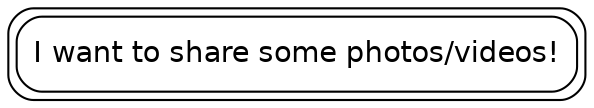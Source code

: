 digraph google_photos {
	graph [fontname = "helvetica"];
	node [fontname = "helvetica"];
	edge [fontname = "helvetica"];


	#rankdir=LR;
	{
		node [shape=rect, style="rounded", peripheries=2];
		want_to_share [label="I want to share some photos/videos!"];
	}

}

